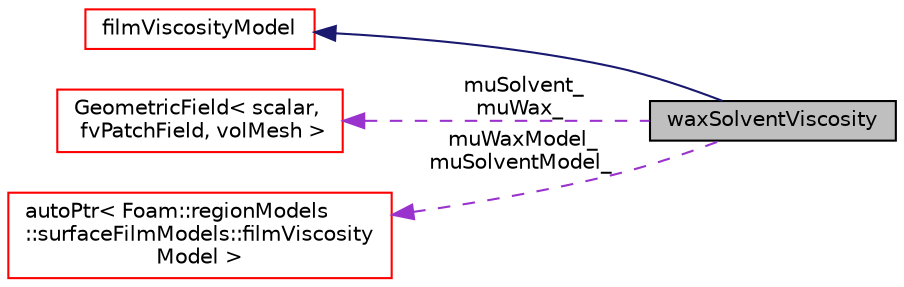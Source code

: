 digraph "waxSolventViscosity"
{
  bgcolor="transparent";
  edge [fontname="Helvetica",fontsize="10",labelfontname="Helvetica",labelfontsize="10"];
  node [fontname="Helvetica",fontsize="10",shape=record];
  rankdir="LR";
  Node1 [label="waxSolventViscosity",height=0.2,width=0.4,color="black", fillcolor="grey75", style="filled" fontcolor="black"];
  Node2 -> Node1 [dir="back",color="midnightblue",fontsize="10",style="solid",fontname="Helvetica"];
  Node2 [label="filmViscosityModel",height=0.2,width=0.4,color="red",URL="$classFoam_1_1regionModels_1_1surfaceFilmModels_1_1filmViscosityModel.html",tooltip="Base class for surface film viscosity models. "];
  Node3 -> Node1 [dir="back",color="darkorchid3",fontsize="10",style="dashed",label=" muSolvent_\nmuWax_" ,fontname="Helvetica"];
  Node3 [label="GeometricField\< scalar,\l fvPatchField, volMesh \>",height=0.2,width=0.4,color="red",URL="$classFoam_1_1GeometricField.html"];
  Node4 -> Node1 [dir="back",color="darkorchid3",fontsize="10",style="dashed",label=" muWaxModel_\nmuSolventModel_" ,fontname="Helvetica"];
  Node4 [label="autoPtr\< Foam::regionModels\l::surfaceFilmModels::filmViscosity\lModel \>",height=0.2,width=0.4,color="red",URL="$classFoam_1_1autoPtr.html"];
}
